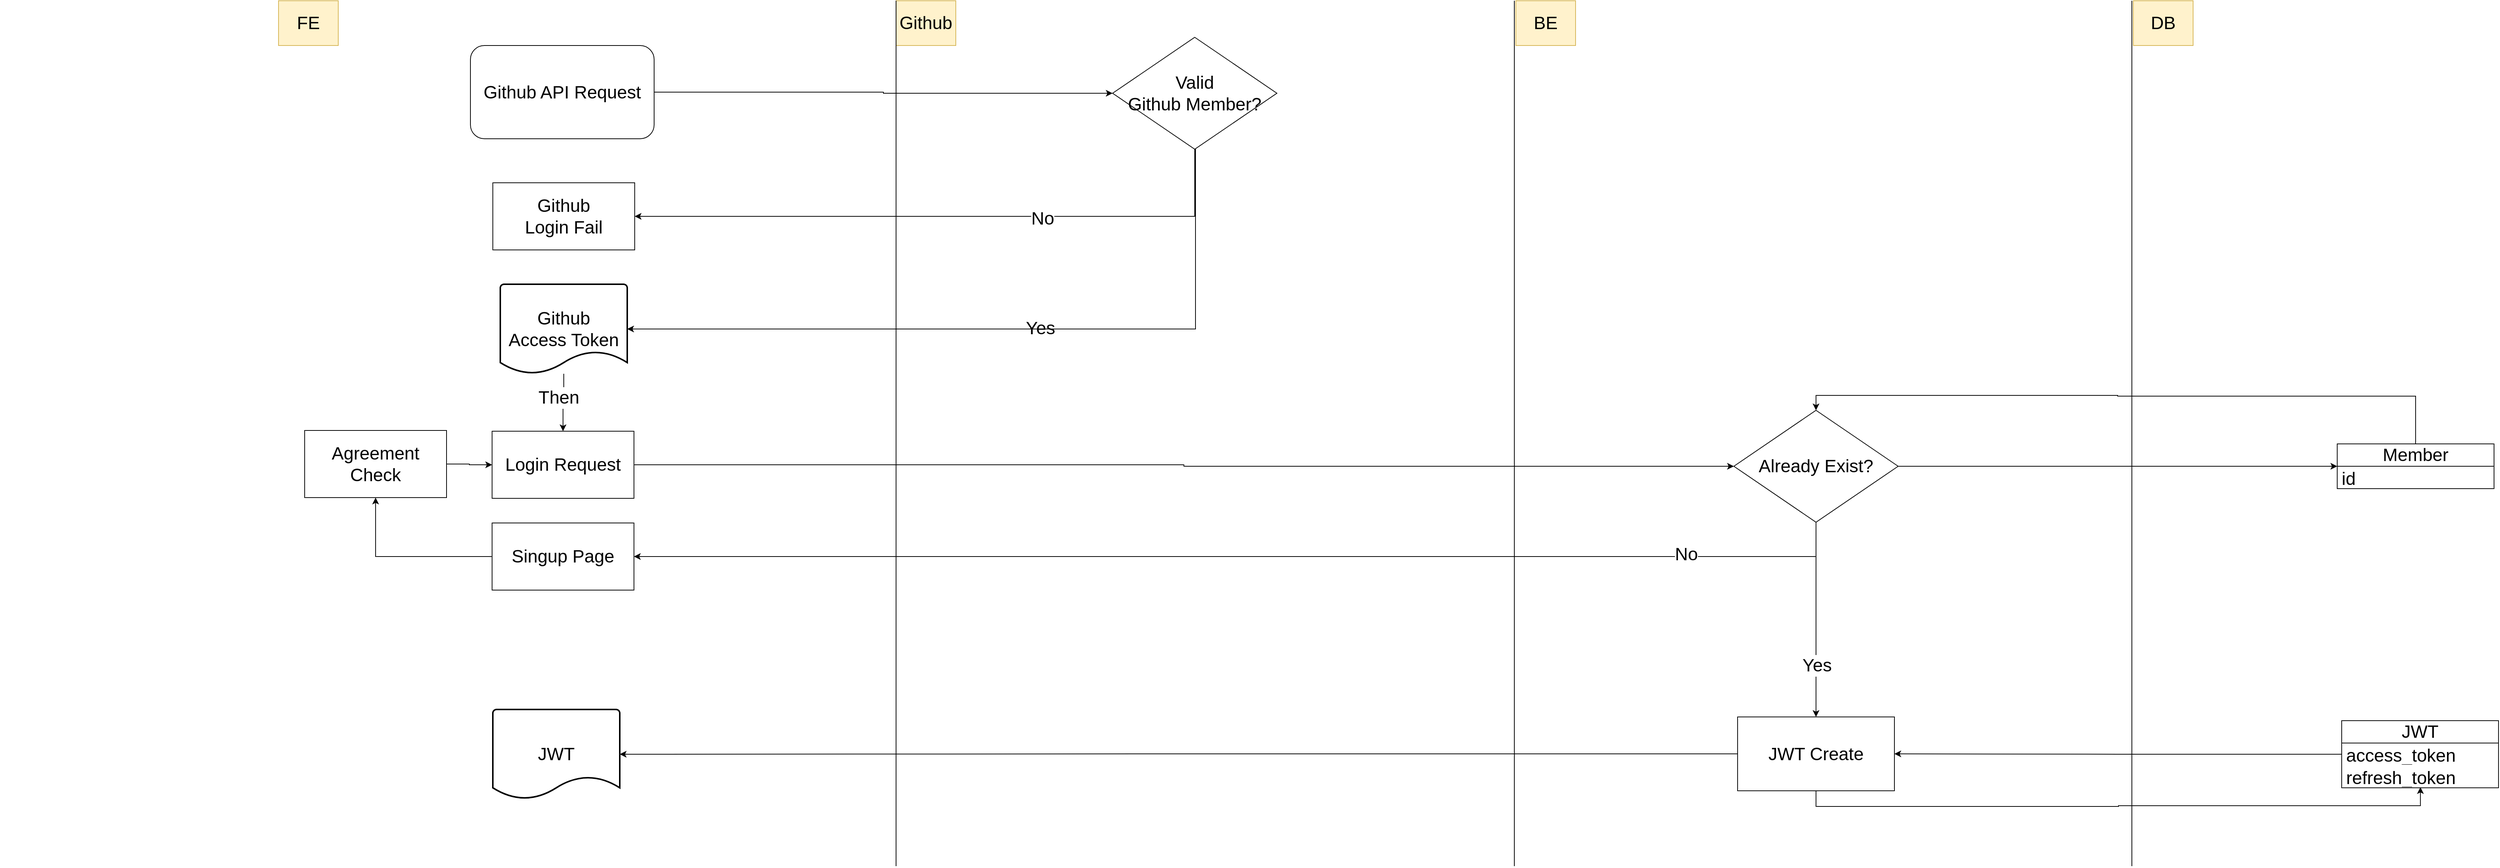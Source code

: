 <mxfile version="22.1.18" type="github" pages="2">
  <diagram name="로그인-토큰발급" id="oMTvJh4s9uJ8uuH1-UVI">
    <mxGraphModel dx="5154" dy="1883" grid="1" gridSize="10" guides="0" tooltips="1" connect="1" arrows="1" fold="1" page="1" pageScale="1" pageWidth="827" pageHeight="1169" math="0" shadow="0">
      <root>
        <mxCell id="0" />
        <mxCell id="1" parent="0" />
        <mxCell id="nz82AR-Ov8s2bVuygeAf-11" value="&lt;font style=&quot;font-size: 24px;&quot;&gt;Github &lt;br&gt;Login Fail&lt;/font&gt;" style="rounded=0;whiteSpace=wrap;html=1;strokeColor=default;align=center;verticalAlign=middle;fontFamily=Helvetica;fontSize=12;fontColor=default;fillColor=default;" parent="1" vertex="1">
          <mxGeometry x="-540" y="244" width="190" height="90" as="geometry" />
        </mxCell>
        <mxCell id="qJzitQyAfh_56pQlFVJ--39" value="" style="edgeStyle=orthogonalEdgeStyle;rounded=0;orthogonalLoop=1;jettySize=auto;html=1;" edge="1" parent="1" source="Zw-oJK_PBZ7GMt8sFQZV-1" target="lEhialjVt_rpHtly2fDx-6">
          <mxGeometry relative="1" as="geometry" />
        </mxCell>
        <mxCell id="Zw-oJK_PBZ7GMt8sFQZV-1" value="&lt;font style=&quot;font-size: 24px;&quot;&gt;Github &lt;br&gt;Access Token&lt;/font&gt;" style="strokeWidth=2;html=1;shape=mxgraph.flowchart.document2;whiteSpace=wrap;size=0.25;" parent="1" vertex="1">
          <mxGeometry x="-530" y="380" width="170" height="120" as="geometry" />
        </mxCell>
        <mxCell id="qJzitQyAfh_56pQlFVJ--26" style="edgeStyle=orthogonalEdgeStyle;rounded=0;orthogonalLoop=1;jettySize=auto;html=1;entryX=1;entryY=0.5;entryDx=0;entryDy=0;" edge="1" parent="1" source="Zw-oJK_PBZ7GMt8sFQZV-38" target="lEhialjVt_rpHtly2fDx-42">
          <mxGeometry relative="1" as="geometry" />
        </mxCell>
        <object label="&lt;font style=&quot;font-size: 24px;&quot;&gt;JWT&lt;/font&gt;" id="Zw-oJK_PBZ7GMt8sFQZV-38">
          <mxCell style="swimlane;fontStyle=0;childLayout=stackLayout;horizontal=1;startSize=30;horizontalStack=0;resizeParent=1;resizeParentMax=0;resizeLast=0;collapsible=1;marginBottom=0;whiteSpace=wrap;html=1;" parent="1" vertex="1">
            <mxGeometry x="1936" y="965" width="210" height="90" as="geometry">
              <mxRectangle x="160" y="1017" width="60" height="30" as="alternateBounds" />
            </mxGeometry>
          </mxCell>
        </object>
        <mxCell id="Zw-oJK_PBZ7GMt8sFQZV-39" value="&lt;font style=&quot;font-size: 24px;&quot;&gt;access_token&lt;/font&gt;" style="text;strokeColor=none;fillColor=none;align=left;verticalAlign=middle;spacingLeft=4;spacingRight=4;overflow=hidden;points=[[0,0.5],[1,0.5]];portConstraint=eastwest;rotatable=0;whiteSpace=wrap;html=1;" parent="Zw-oJK_PBZ7GMt8sFQZV-38" vertex="1">
          <mxGeometry y="30" width="210" height="30" as="geometry" />
        </mxCell>
        <mxCell id="Zw-oJK_PBZ7GMt8sFQZV-40" value="&lt;font style=&quot;font-size: 24px;&quot;&gt;refresh_token&lt;/font&gt;" style="text;strokeColor=none;fillColor=none;align=left;verticalAlign=middle;spacingLeft=4;spacingRight=4;overflow=hidden;points=[[0,0.5],[1,0.5]];portConstraint=eastwest;rotatable=0;whiteSpace=wrap;html=1;" parent="Zw-oJK_PBZ7GMt8sFQZV-38" vertex="1">
          <mxGeometry y="60" width="210" height="30" as="geometry" />
        </mxCell>
        <mxCell id="JmVFnfvvYfjK1NHhv5S9-3" value="&lt;font style=&quot;font-size: 24px;&quot;&gt;Github&lt;/font&gt;" style="text;html=1;strokeColor=#d6b656;fillColor=#fff2cc;align=center;verticalAlign=middle;whiteSpace=wrap;rounded=0;" vertex="1" parent="1">
          <mxGeometry width="80" height="60" as="geometry" />
        </mxCell>
        <mxCell id="JmVFnfvvYfjK1NHhv5S9-4" value="&lt;font style=&quot;font-size: 24px;&quot;&gt;FE&lt;/font&gt;" style="text;html=1;strokeColor=#d6b656;fillColor=#fff2cc;align=center;verticalAlign=middle;whiteSpace=wrap;rounded=0;" vertex="1" parent="1">
          <mxGeometry x="-827" width="80" height="60" as="geometry" />
        </mxCell>
        <mxCell id="JmVFnfvvYfjK1NHhv5S9-5" value="&lt;font style=&quot;font-size: 24px;&quot;&gt;BE&lt;/font&gt;" style="text;html=1;strokeColor=#d6b656;fillColor=#fff2cc;align=center;verticalAlign=middle;whiteSpace=wrap;rounded=0;" vertex="1" parent="1">
          <mxGeometry x="830" width="80" height="60" as="geometry" />
        </mxCell>
        <mxCell id="qJzitQyAfh_56pQlFVJ--32" style="edgeStyle=orthogonalEdgeStyle;rounded=0;orthogonalLoop=1;jettySize=auto;html=1;entryX=0;entryY=0.5;entryDx=0;entryDy=0;" edge="1" parent="1" source="JmVFnfvvYfjK1NHhv5S9-6" target="lEhialjVt_rpHtly2fDx-40">
          <mxGeometry relative="1" as="geometry" />
        </mxCell>
        <mxCell id="JmVFnfvvYfjK1NHhv5S9-6" value="&lt;font style=&quot;font-size: 24px;&quot;&gt;Github API Request&lt;/font&gt;" style="rounded=1;whiteSpace=wrap;html=1;" vertex="1" parent="1">
          <mxGeometry x="-570" y="60" width="246" height="125" as="geometry" />
        </mxCell>
        <mxCell id="JmVFnfvvYfjK1NHhv5S9-8" value="&lt;font style=&quot;font-size: 24px;&quot;&gt;DB&lt;/font&gt;" style="text;html=1;strokeColor=#d6b656;fillColor=#fff2cc;align=center;verticalAlign=middle;whiteSpace=wrap;rounded=0;" vertex="1" parent="1">
          <mxGeometry x="1657" width="80" height="60" as="geometry" />
        </mxCell>
        <mxCell id="qJzitQyAfh_56pQlFVJ--44" style="edgeStyle=orthogonalEdgeStyle;rounded=0;orthogonalLoop=1;jettySize=auto;html=1;entryX=0;entryY=0.5;entryDx=0;entryDy=0;" edge="1" parent="1" source="lEhialjVt_rpHtly2fDx-6" target="lEhialjVt_rpHtly2fDx-41">
          <mxGeometry relative="1" as="geometry" />
        </mxCell>
        <mxCell id="lEhialjVt_rpHtly2fDx-6" value="&lt;font style=&quot;font-size: 24px;&quot;&gt;Login Request&lt;/font&gt;" style="rounded=0;whiteSpace=wrap;html=1;strokeColor=default;align=center;verticalAlign=middle;fontFamily=Helvetica;fontSize=12;fontColor=default;fillColor=default;" vertex="1" parent="1">
          <mxGeometry x="-541" y="577" width="190" height="90" as="geometry" />
        </mxCell>
        <mxCell id="qJzitQyAfh_56pQlFVJ--15" style="edgeStyle=orthogonalEdgeStyle;rounded=0;orthogonalLoop=1;jettySize=auto;html=1;entryX=0.5;entryY=1;entryDx=0;entryDy=0;" edge="1" parent="1" source="lEhialjVt_rpHtly2fDx-16" target="lEhialjVt_rpHtly2fDx-22">
          <mxGeometry relative="1" as="geometry" />
        </mxCell>
        <mxCell id="qJzitQyAfh_56pQlFVJ--38" value="" style="edgeStyle=orthogonalEdgeStyle;rounded=0;orthogonalLoop=1;jettySize=auto;html=1;" edge="1" parent="1" source="lEhialjVt_rpHtly2fDx-22" target="lEhialjVt_rpHtly2fDx-6">
          <mxGeometry relative="1" as="geometry" />
        </mxCell>
        <mxCell id="lEhialjVt_rpHtly2fDx-22" value="&lt;font style=&quot;font-size: 24px;&quot;&gt;Agreement Check&lt;/font&gt;" style="rounded=0;whiteSpace=wrap;html=1;strokeColor=default;align=center;verticalAlign=middle;fontFamily=Helvetica;fontSize=12;fontColor=default;fillColor=default;" vertex="1" parent="1">
          <mxGeometry x="-792" y="576" width="190" height="90" as="geometry" />
        </mxCell>
        <mxCell id="lEhialjVt_rpHtly2fDx-37" value="&lt;span style=&quot;font-size: 24px;&quot;&gt;JWT&lt;/span&gt;" style="strokeWidth=2;html=1;shape=mxgraph.flowchart.document2;whiteSpace=wrap;size=0.25;" vertex="1" parent="1">
          <mxGeometry x="-540" y="950" width="170" height="120" as="geometry" />
        </mxCell>
        <mxCell id="qJzitQyAfh_56pQlFVJ--35" style="edgeStyle=orthogonalEdgeStyle;rounded=0;orthogonalLoop=1;jettySize=auto;html=1;entryX=1;entryY=0.5;entryDx=0;entryDy=0;" edge="1" parent="1" source="lEhialjVt_rpHtly2fDx-40" target="nz82AR-Ov8s2bVuygeAf-11">
          <mxGeometry relative="1" as="geometry">
            <Array as="points">
              <mxPoint x="400" y="289" />
            </Array>
          </mxGeometry>
        </mxCell>
        <mxCell id="lEhialjVt_rpHtly2fDx-40" value="&lt;font style=&quot;font-size: 24px;&quot;&gt;Valid &lt;br&gt;Github Member?&lt;/font&gt;" style="rhombus;whiteSpace=wrap;html=1;" vertex="1" parent="1">
          <mxGeometry x="290" y="49" width="220" height="150" as="geometry" />
        </mxCell>
        <mxCell id="qJzitQyAfh_56pQlFVJ--18" style="edgeStyle=orthogonalEdgeStyle;rounded=0;orthogonalLoop=1;jettySize=auto;html=1;entryX=0.5;entryY=0;entryDx=0;entryDy=0;" edge="1" parent="1" source="lEhialjVt_rpHtly2fDx-41" target="lEhialjVt_rpHtly2fDx-42">
          <mxGeometry relative="1" as="geometry" />
        </mxCell>
        <mxCell id="qJzitQyAfh_56pQlFVJ--46" style="edgeStyle=orthogonalEdgeStyle;rounded=0;orthogonalLoop=1;jettySize=auto;html=1;entryX=0;entryY=0.5;entryDx=0;entryDy=0;" edge="1" parent="1" source="lEhialjVt_rpHtly2fDx-41" target="qJzitQyAfh_56pQlFVJ--21">
          <mxGeometry relative="1" as="geometry" />
        </mxCell>
        <mxCell id="qJzitQyAfh_56pQlFVJ--48" style="edgeStyle=orthogonalEdgeStyle;rounded=0;orthogonalLoop=1;jettySize=auto;html=1;entryX=1;entryY=0.5;entryDx=0;entryDy=0;" edge="1" parent="1" source="lEhialjVt_rpHtly2fDx-41" target="lEhialjVt_rpHtly2fDx-16">
          <mxGeometry relative="1" as="geometry">
            <Array as="points">
              <mxPoint x="1232" y="745" />
            </Array>
          </mxGeometry>
        </mxCell>
        <mxCell id="lEhialjVt_rpHtly2fDx-41" value="&lt;span style=&quot;font-size: 24px;&quot;&gt;Already Exist?&lt;/span&gt;" style="rhombus;whiteSpace=wrap;html=1;" vertex="1" parent="1">
          <mxGeometry x="1122" y="549" width="220" height="150" as="geometry" />
        </mxCell>
        <mxCell id="lEhialjVt_rpHtly2fDx-42" value="&lt;span style=&quot;font-size: 24px;&quot;&gt;JWT Create&lt;/span&gt;" style="rounded=0;whiteSpace=wrap;html=1;strokeColor=default;align=center;verticalAlign=middle;fontFamily=Helvetica;fontSize=12;fontColor=default;fillColor=default;" vertex="1" parent="1">
          <mxGeometry x="1127" y="960" width="210" height="99" as="geometry" />
        </mxCell>
        <mxCell id="qJzitQyAfh_56pQlFVJ--4" value="No" style="edgeLabel;html=1;align=center;verticalAlign=middle;resizable=0;points=[];fontSize=24;" vertex="1" connectable="0" parent="1">
          <mxGeometry x="208.004" y="290" as="geometry">
            <mxPoint x="-12" y="2" as="offset" />
          </mxGeometry>
        </mxCell>
        <mxCell id="qJzitQyAfh_56pQlFVJ--8" value="Yes" style="edgeLabel;html=1;align=center;verticalAlign=middle;resizable=0;points=[];fontSize=24;" vertex="1" connectable="0" parent="1">
          <mxGeometry x="-199.996" y="160" as="geometry">
            <mxPoint x="393" y="279" as="offset" />
          </mxGeometry>
        </mxCell>
        <mxCell id="qJzitQyAfh_56pQlFVJ--10" style="edgeStyle=orthogonalEdgeStyle;rounded=0;orthogonalLoop=1;jettySize=auto;html=1;entryX=1;entryY=0.5;entryDx=0;entryDy=0;entryPerimeter=0;" edge="1" parent="1" source="lEhialjVt_rpHtly2fDx-40" target="Zw-oJK_PBZ7GMt8sFQZV-1">
          <mxGeometry relative="1" as="geometry">
            <Array as="points">
              <mxPoint x="401" y="440" />
            </Array>
          </mxGeometry>
        </mxCell>
        <mxCell id="qJzitQyAfh_56pQlFVJ--17" value="Then" style="edgeLabel;html=1;align=center;verticalAlign=middle;resizable=0;points=[];fontSize=24;" vertex="1" connectable="0" parent="1">
          <mxGeometry x="-1199.996" y="600" as="geometry">
            <mxPoint x="748" y="-68" as="offset" />
          </mxGeometry>
        </mxCell>
        <mxCell id="qJzitQyAfh_56pQlFVJ--19" value="Yes" style="edgeLabel;html=1;align=center;verticalAlign=middle;resizable=0;points=[];fontSize=24;" vertex="1" connectable="0" parent="1">
          <mxGeometry x="840.004" y="612" as="geometry">
            <mxPoint x="393" y="279" as="offset" />
          </mxGeometry>
        </mxCell>
        <mxCell id="qJzitQyAfh_56pQlFVJ--20" style="edgeStyle=orthogonalEdgeStyle;rounded=0;orthogonalLoop=1;jettySize=auto;html=1;entryX=1;entryY=0.5;entryDx=0;entryDy=0;entryPerimeter=0;" edge="1" parent="1" source="lEhialjVt_rpHtly2fDx-42" target="lEhialjVt_rpHtly2fDx-37">
          <mxGeometry relative="1" as="geometry" />
        </mxCell>
        <mxCell id="qJzitQyAfh_56pQlFVJ--47" style="edgeStyle=orthogonalEdgeStyle;rounded=0;orthogonalLoop=1;jettySize=auto;html=1;entryX=0.5;entryY=0;entryDx=0;entryDy=0;" edge="1" parent="1" source="qJzitQyAfh_56pQlFVJ--21" target="lEhialjVt_rpHtly2fDx-41">
          <mxGeometry relative="1" as="geometry">
            <Array as="points">
              <mxPoint x="2035" y="530" />
              <mxPoint x="1636" y="530" />
              <mxPoint x="1232" y="529" />
            </Array>
          </mxGeometry>
        </mxCell>
        <object label="&lt;font style=&quot;font-size: 24px;&quot;&gt;Member&lt;/font&gt;" id="qJzitQyAfh_56pQlFVJ--21">
          <mxCell style="swimlane;fontStyle=0;childLayout=stackLayout;horizontal=1;startSize=30;horizontalStack=0;resizeParent=1;resizeParentMax=0;resizeLast=0;collapsible=1;marginBottom=0;whiteSpace=wrap;html=1;" vertex="1" parent="1">
            <mxGeometry x="1930" y="594" width="210" height="60" as="geometry">
              <mxRectangle x="160" y="1017" width="60" height="30" as="alternateBounds" />
            </mxGeometry>
          </mxCell>
        </object>
        <mxCell id="qJzitQyAfh_56pQlFVJ--22" value="&lt;font style=&quot;font-size: 24px;&quot;&gt;id&lt;/font&gt;" style="text;strokeColor=none;fillColor=none;align=left;verticalAlign=middle;spacingLeft=4;spacingRight=4;overflow=hidden;points=[[0,0.5],[1,0.5]];portConstraint=eastwest;rotatable=0;whiteSpace=wrap;html=1;" vertex="1" parent="qJzitQyAfh_56pQlFVJ--21">
          <mxGeometry y="30" width="210" height="30" as="geometry" />
        </mxCell>
        <mxCell id="qJzitQyAfh_56pQlFVJ--29" value="" style="endArrow=none;html=1;rounded=0;" edge="1" parent="1">
          <mxGeometry width="50" height="50" relative="1" as="geometry">
            <mxPoint y="1160" as="sourcePoint" />
            <mxPoint as="targetPoint" />
          </mxGeometry>
        </mxCell>
        <mxCell id="qJzitQyAfh_56pQlFVJ--30" value="" style="endArrow=none;html=1;rounded=0;" edge="1" parent="1">
          <mxGeometry width="50" height="50" relative="1" as="geometry">
            <mxPoint x="828" y="1160" as="sourcePoint" />
            <mxPoint x="828" as="targetPoint" />
          </mxGeometry>
        </mxCell>
        <mxCell id="qJzitQyAfh_56pQlFVJ--31" value="" style="endArrow=none;html=1;rounded=0;" edge="1" parent="1">
          <mxGeometry width="50" height="50" relative="1" as="geometry">
            <mxPoint x="1655" y="1160" as="sourcePoint" />
            <mxPoint x="1655" as="targetPoint" />
          </mxGeometry>
        </mxCell>
        <mxCell id="lEhialjVt_rpHtly2fDx-16" value="&lt;font style=&quot;font-size: 24px;&quot;&gt;Singup Page&lt;/font&gt;" style="rounded=0;whiteSpace=wrap;html=1;strokeColor=default;align=center;verticalAlign=middle;fontFamily=Helvetica;fontSize=12;fontColor=default;fillColor=default;" vertex="1" parent="1">
          <mxGeometry x="-541" y="700" width="190" height="90" as="geometry" />
        </mxCell>
        <mxCell id="qJzitQyAfh_56pQlFVJ--49" value="No" style="edgeLabel;html=1;align=center;verticalAlign=middle;resizable=0;points=[];fontSize=24;" vertex="1" connectable="0" parent="1">
          <mxGeometry x="1070.004" y="740" as="geometry">
            <mxPoint x="-12" y="2" as="offset" />
          </mxGeometry>
        </mxCell>
        <mxCell id="qJzitQyAfh_56pQlFVJ--51" style="edgeStyle=orthogonalEdgeStyle;rounded=0;orthogonalLoop=1;jettySize=auto;html=1;entryX=0.502;entryY=0.971;entryDx=0;entryDy=0;entryPerimeter=0;" edge="1" parent="1" source="lEhialjVt_rpHtly2fDx-42" target="Zw-oJK_PBZ7GMt8sFQZV-40">
          <mxGeometry relative="1" as="geometry">
            <Array as="points">
              <mxPoint x="1232" y="1080" />
              <mxPoint x="1637" y="1080" />
              <mxPoint x="2041" y="1079" />
            </Array>
          </mxGeometry>
        </mxCell>
      </root>
    </mxGraphModel>
  </diagram>
  <diagram id="Yhh-irI7pM7k6TjS8a3b" name="공부-피드">
    <mxGraphModel grid="1" page="1" gridSize="10" guides="1" tooltips="1" connect="1" arrows="1" fold="1" pageScale="1" pageWidth="827" pageHeight="1169" math="0" shadow="0">
      <root>
        <mxCell id="0" />
        <mxCell id="1" parent="0" />
        <mxCell id="00pomBXMcCXH715_GB82-51" style="edgeStyle=orthogonalEdgeStyle;rounded=0;orthogonalLoop=1;jettySize=auto;html=1;exitX=1;exitY=0.5;exitDx=0;exitDy=0;entryX=0;entryY=0.5;entryDx=0;entryDy=0;" parent="1" source="00pomBXMcCXH715_GB82-4" target="00pomBXMcCXH715_GB82-57" edge="1">
          <mxGeometry relative="1" as="geometry">
            <mxPoint x="380" y="240" as="targetPoint" />
          </mxGeometry>
        </mxCell>
        <mxCell id="00pomBXMcCXH715_GB82-4" value="&lt;font style=&quot;font-size: 8px;&quot;&gt;Start&lt;br&gt;&lt;/font&gt;" style="rounded=1;whiteSpace=wrap;html=1;" parent="1" vertex="1">
          <mxGeometry x="260" y="220" width="80" height="40" as="geometry" />
        </mxCell>
        <mxCell id="00pomBXMcCXH715_GB82-49" value="" style="edgeStyle=orthogonalEdgeStyle;rounded=0;orthogonalLoop=1;jettySize=auto;html=1;" parent="1" source="00pomBXMcCXH715_GB82-12" target="00pomBXMcCXH715_GB82-48" edge="1">
          <mxGeometry relative="1" as="geometry" />
        </mxCell>
        <mxCell id="00pomBXMcCXH715_GB82-12" value="&lt;font style=&quot;font-size: 8px;&quot;&gt;Feed&lt;/font&gt;" style="swimlane;fontStyle=0;childLayout=stackLayout;horizontal=1;startSize=30;horizontalStack=0;resizeParent=1;resizeParentMax=0;resizeLast=0;collapsible=1;marginBottom=0;whiteSpace=wrap;html=1;" parent="1" vertex="1">
          <mxGeometry x="580" y="720" width="120" height="60" as="geometry" />
        </mxCell>
        <mxCell id="00pomBXMcCXH715_GB82-15" value="&lt;span style=&quot;font-size: 8px;&quot;&gt;Contents&lt;br&gt;&lt;/span&gt;" style="text;strokeColor=none;fillColor=none;align=left;verticalAlign=middle;spacingLeft=4;spacingRight=4;overflow=hidden;points=[[0,0.5],[1,0.5]];portConstraint=eastwest;rotatable=0;whiteSpace=wrap;html=1;" parent="00pomBXMcCXH715_GB82-12" vertex="1">
          <mxGeometry y="30" width="120" height="30" as="geometry" />
        </mxCell>
        <mxCell id="00pomBXMcCXH715_GB82-45" style="edgeStyle=orthogonalEdgeStyle;rounded=0;orthogonalLoop=1;jettySize=auto;html=1;exitX=1;exitY=0.5;exitDx=0;exitDy=0;entryX=0;entryY=0.5;entryDx=0;entryDy=0;" parent="1" source="00pomBXMcCXH715_GB82-17" target="00pomBXMcCXH715_GB82-12" edge="1">
          <mxGeometry relative="1" as="geometry" />
        </mxCell>
        <mxCell id="00pomBXMcCXH715_GB82-17" value="&lt;font style=&quot;font-size: 8px;&quot;&gt;TempFeed&lt;/font&gt;" style="swimlane;fontStyle=0;childLayout=stackLayout;horizontal=1;startSize=30;horizontalStack=0;resizeParent=1;resizeParentMax=0;resizeLast=0;collapsible=1;marginBottom=0;whiteSpace=wrap;html=1;" parent="1" vertex="1">
          <mxGeometry x="380" y="840" width="120" height="60" as="geometry">
            <mxRectangle x="360" y="60" width="80" height="30" as="alternateBounds" />
          </mxGeometry>
        </mxCell>
        <mxCell id="00pomBXMcCXH715_GB82-18" value="&lt;span style=&quot;font-size: 8px;&quot;&gt;Contents&lt;br&gt;&lt;/span&gt;" style="text;strokeColor=none;fillColor=none;align=left;verticalAlign=middle;spacingLeft=4;spacingRight=4;overflow=hidden;points=[[0,0.5],[1,0.5]];portConstraint=eastwest;rotatable=0;whiteSpace=wrap;html=1;" parent="00pomBXMcCXH715_GB82-17" vertex="1">
          <mxGeometry y="30" width="120" height="30" as="geometry" />
        </mxCell>
        <mxCell id="00pomBXMcCXH715_GB82-95" style="edgeStyle=orthogonalEdgeStyle;rounded=0;orthogonalLoop=1;jettySize=auto;html=1;exitX=0;exitY=0.5;exitDx=0;exitDy=0;entryX=0;entryY=0;entryDx=0;entryDy=0;" parent="1" source="00pomBXMcCXH715_GB82-21" target="00pomBXMcCXH715_GB82-17" edge="1">
          <mxGeometry relative="1" as="geometry" />
        </mxCell>
        <mxCell id="00pomBXMcCXH715_GB82-96" style="edgeStyle=orthogonalEdgeStyle;rounded=0;orthogonalLoop=1;jettySize=auto;html=1;exitX=0.5;exitY=1;exitDx=0;exitDy=0;entryX=0.5;entryY=0;entryDx=0;entryDy=0;" parent="1" source="00pomBXMcCXH715_GB82-21" target="00pomBXMcCXH715_GB82-91" edge="1">
          <mxGeometry relative="1" as="geometry" />
        </mxCell>
        <mxCell id="00pomBXMcCXH715_GB82-21" value="&lt;span style=&quot;font-size: 8px;&quot;&gt;Start Timer&lt;/span&gt;" style="rounded=1;whiteSpace=wrap;html=1;" parent="1" vertex="1">
          <mxGeometry x="580" y="460" width="80" height="40" as="geometry" />
        </mxCell>
        <mxCell id="00pomBXMcCXH715_GB82-40" style="edgeStyle=orthogonalEdgeStyle;rounded=0;orthogonalLoop=1;jettySize=auto;html=1;exitX=1;exitY=0.5;exitDx=0;exitDy=0;entryX=0;entryY=0.5;entryDx=0;entryDy=0;" parent="1" source="00pomBXMcCXH715_GB82-22" target="00pomBXMcCXH715_GB82-31" edge="1">
          <mxGeometry relative="1" as="geometry" />
        </mxCell>
        <mxCell id="00pomBXMcCXH715_GB82-44" style="edgeStyle=orthogonalEdgeStyle;rounded=0;orthogonalLoop=1;jettySize=auto;html=1;exitX=0.5;exitY=1;exitDx=0;exitDy=0;entryX=1;entryY=0;entryDx=0;entryDy=0;" parent="1" source="00pomBXMcCXH715_GB82-22" target="00pomBXMcCXH715_GB82-17" edge="1">
          <mxGeometry relative="1" as="geometry">
            <mxPoint x="500.345" y="720" as="targetPoint" />
          </mxGeometry>
        </mxCell>
        <mxCell id="00pomBXMcCXH715_GB82-22" value="&lt;span style=&quot;font-size: 8px;&quot;&gt;End Timer&lt;br&gt;&lt;/span&gt;" style="rounded=1;whiteSpace=wrap;html=1;" parent="1" vertex="1">
          <mxGeometry x="460" y="620" width="80" height="40" as="geometry" />
        </mxCell>
        <mxCell id="00pomBXMcCXH715_GB82-31" value="&lt;span style=&quot;font-size: 8px;&quot;&gt;End Studying&lt;br&gt;&lt;/span&gt;" style="rounded=1;whiteSpace=wrap;html=1;" parent="1" vertex="1">
          <mxGeometry x="580" y="620" width="80" height="40" as="geometry" />
        </mxCell>
        <mxCell id="00pomBXMcCXH715_GB82-72" style="edgeStyle=orthogonalEdgeStyle;rounded=0;orthogonalLoop=1;jettySize=auto;html=1;exitX=1;exitY=0.5;exitDx=0;exitDy=0;entryX=0;entryY=0.5;entryDx=0;entryDy=0;" parent="1" source="00pomBXMcCXH715_GB82-37" target="00pomBXMcCXH715_GB82-71" edge="1">
          <mxGeometry relative="1" as="geometry" />
        </mxCell>
        <mxCell id="00pomBXMcCXH715_GB82-37" value="&lt;span style=&quot;font-size: 8px;&quot;&gt;Start Studying&lt;br&gt;&lt;/span&gt;" style="rounded=1;whiteSpace=wrap;html=1;" parent="1" vertex="1">
          <mxGeometry x="420" y="380" width="80" height="40" as="geometry" />
        </mxCell>
        <mxCell id="00pomBXMcCXH715_GB82-46" style="edgeStyle=orthogonalEdgeStyle;rounded=0;orthogonalLoop=1;jettySize=auto;html=1;exitX=0.5;exitY=1;exitDx=0;exitDy=0;entryX=0.33;entryY=-0.047;entryDx=0;entryDy=0;entryPerimeter=0;" parent="1" source="00pomBXMcCXH715_GB82-31" target="00pomBXMcCXH715_GB82-12" edge="1">
          <mxGeometry relative="1" as="geometry" />
        </mxCell>
        <mxCell id="00pomBXMcCXH715_GB82-48" value="&lt;font style=&quot;font-size: 8px;&quot;&gt;MySQL&lt;/font&gt;" style="shape=cylinder3;whiteSpace=wrap;html=1;boundedLbl=1;backgroundOutline=1;size=15;" parent="1" vertex="1">
          <mxGeometry x="600" y="820" width="80" height="80" as="geometry" />
        </mxCell>
        <mxCell id="00pomBXMcCXH715_GB82-65" style="edgeStyle=orthogonalEdgeStyle;rounded=0;orthogonalLoop=1;jettySize=auto;html=1;exitX=1;exitY=0.5;exitDx=0;exitDy=0;entryX=0;entryY=0.5;entryDx=0;entryDy=0;" parent="1" source="00pomBXMcCXH715_GB82-56" target="00pomBXMcCXH715_GB82-62" edge="1">
          <mxGeometry relative="1" as="geometry" />
        </mxCell>
        <mxCell id="00pomBXMcCXH715_GB82-68" value="No" style="edgeLabel;html=1;align=center;verticalAlign=middle;resizable=0;points=[];" parent="00pomBXMcCXH715_GB82-65" vertex="1" connectable="0">
          <mxGeometry x="-0.183" y="-1" relative="1" as="geometry">
            <mxPoint as="offset" />
          </mxGeometry>
        </mxCell>
        <mxCell id="00pomBXMcCXH715_GB82-85" style="edgeStyle=orthogonalEdgeStyle;rounded=0;orthogonalLoop=1;jettySize=auto;html=1;exitX=0;exitY=0.5;exitDx=0;exitDy=0;entryX=1;entryY=0.5;entryDx=0;entryDy=0;" parent="1" source="00pomBXMcCXH715_GB82-56" target="00pomBXMcCXH715_GB82-84" edge="1">
          <mxGeometry relative="1" as="geometry" />
        </mxCell>
        <mxCell id="00pomBXMcCXH715_GB82-86" value="Yes" style="edgeLabel;html=1;align=center;verticalAlign=middle;resizable=0;points=[];" parent="00pomBXMcCXH715_GB82-85" vertex="1" connectable="0">
          <mxGeometry x="0.071" y="-1" relative="1" as="geometry">
            <mxPoint as="offset" />
          </mxGeometry>
        </mxCell>
        <mxCell id="00pomBXMcCXH715_GB82-56" value="&lt;font style=&quot;font-size: 8px;&quot;&gt;Authentication?&lt;/font&gt;" style="rhombus;whiteSpace=wrap;html=1;" parent="1" vertex="1">
          <mxGeometry x="420" y="300" width="80" height="40" as="geometry" />
        </mxCell>
        <mxCell id="00pomBXMcCXH715_GB82-60" style="edgeStyle=orthogonalEdgeStyle;rounded=0;orthogonalLoop=1;jettySize=auto;html=1;exitX=0.5;exitY=1;exitDx=0;exitDy=0;entryX=0.5;entryY=0;entryDx=0;entryDy=0;" parent="1" source="00pomBXMcCXH715_GB82-57" target="00pomBXMcCXH715_GB82-56" edge="1">
          <mxGeometry relative="1" as="geometry" />
        </mxCell>
        <mxCell id="00pomBXMcCXH715_GB82-57" value="&lt;font style=&quot;font-size: 8px;&quot;&gt;FeedPage&lt;/font&gt;" style="rounded=0;whiteSpace=wrap;html=1;" parent="1" vertex="1">
          <mxGeometry x="420" y="220" width="80" height="40" as="geometry" />
        </mxCell>
        <mxCell id="00pomBXMcCXH715_GB82-88" style="edgeStyle=orthogonalEdgeStyle;rounded=0;orthogonalLoop=1;jettySize=auto;html=1;exitX=1;exitY=0.5;exitDx=0;exitDy=0;entryX=0;entryY=0.5;entryDx=0;entryDy=0;" parent="1" source="00pomBXMcCXH715_GB82-58" target="00pomBXMcCXH715_GB82-37" edge="1">
          <mxGeometry relative="1" as="geometry" />
        </mxCell>
        <mxCell id="00pomBXMcCXH715_GB82-58" value="&lt;font style=&quot;font-size: 8px;&quot;&gt;StudyingPage&lt;/font&gt;" style="rounded=0;whiteSpace=wrap;html=1;" parent="1" vertex="1">
          <mxGeometry x="260" y="380" width="80" height="40" as="geometry" />
        </mxCell>
        <mxCell id="00pomBXMcCXH715_GB82-62" value="&lt;font style=&quot;font-size: 8px;&quot;&gt;LoginPage&lt;/font&gt;" style="rounded=0;whiteSpace=wrap;html=1;" parent="1" vertex="1">
          <mxGeometry x="580" y="300" width="80" height="40" as="geometry" />
        </mxCell>
        <mxCell id="00pomBXMcCXH715_GB82-89" style="edgeStyle=orthogonalEdgeStyle;rounded=0;orthogonalLoop=1;jettySize=auto;html=1;exitX=0.5;exitY=0;exitDx=0;exitDy=0;entryX=0.5;entryY=1;entryDx=0;entryDy=0;" parent="1" source="00pomBXMcCXH715_GB82-71" target="00pomBXMcCXH715_GB82-62" edge="1">
          <mxGeometry relative="1" as="geometry" />
        </mxCell>
        <mxCell id="00pomBXMcCXH715_GB82-90" value="No" style="edgeLabel;html=1;align=center;verticalAlign=middle;resizable=0;points=[];" parent="00pomBXMcCXH715_GB82-89" vertex="1" connectable="0">
          <mxGeometry x="0.025" y="-1" relative="1" as="geometry">
            <mxPoint as="offset" />
          </mxGeometry>
        </mxCell>
        <mxCell id="00pomBXMcCXH715_GB82-92" style="edgeStyle=orthogonalEdgeStyle;rounded=0;orthogonalLoop=1;jettySize=auto;html=1;exitX=0.5;exitY=1;exitDx=0;exitDy=0;entryX=0.5;entryY=0;entryDx=0;entryDy=0;" parent="1" source="00pomBXMcCXH715_GB82-71" target="00pomBXMcCXH715_GB82-21" edge="1">
          <mxGeometry relative="1" as="geometry" />
        </mxCell>
        <mxCell id="00pomBXMcCXH715_GB82-93" value="Yes" style="edgeLabel;html=1;align=center;verticalAlign=middle;resizable=0;points=[];" parent="00pomBXMcCXH715_GB82-92" vertex="1" connectable="0">
          <mxGeometry x="-0.275" relative="1" as="geometry">
            <mxPoint as="offset" />
          </mxGeometry>
        </mxCell>
        <mxCell id="00pomBXMcCXH715_GB82-71" value="&lt;font style=&quot;font-size: 8px;&quot;&gt;Authentication?&lt;/font&gt;" style="rhombus;whiteSpace=wrap;html=1;" parent="1" vertex="1">
          <mxGeometry x="580" y="380" width="80" height="40" as="geometry" />
        </mxCell>
        <mxCell id="00pomBXMcCXH715_GB82-87" style="edgeStyle=orthogonalEdgeStyle;rounded=0;orthogonalLoop=1;jettySize=auto;html=1;exitX=0.5;exitY=1;exitDx=0;exitDy=0;entryX=0.5;entryY=0;entryDx=0;entryDy=0;" parent="1" source="00pomBXMcCXH715_GB82-84" target="00pomBXMcCXH715_GB82-58" edge="1">
          <mxGeometry relative="1" as="geometry" />
        </mxCell>
        <mxCell id="00pomBXMcCXH715_GB82-84" value="&lt;font style=&quot;font-size: 8px;&quot;&gt;Access&lt;br&gt;StudyingPage&lt;/font&gt;" style="rounded=1;whiteSpace=wrap;html=1;" parent="1" vertex="1">
          <mxGeometry x="260" y="300" width="80" height="40" as="geometry" />
        </mxCell>
        <mxCell id="00pomBXMcCXH715_GB82-94" style="edgeStyle=orthogonalEdgeStyle;rounded=0;orthogonalLoop=1;jettySize=auto;html=1;exitX=0;exitY=0.5;exitDx=0;exitDy=0;entryX=0.5;entryY=0;entryDx=0;entryDy=0;" parent="1" source="00pomBXMcCXH715_GB82-91" target="00pomBXMcCXH715_GB82-17" edge="1">
          <mxGeometry relative="1" as="geometry" />
        </mxCell>
        <mxCell id="00pomBXMcCXH715_GB82-91" value="&lt;span style=&quot;font-size: 8px;&quot;&gt;5 Minutes Later&lt;br&gt;&lt;/span&gt;" style="rounded=1;whiteSpace=wrap;html=1;" parent="1" vertex="1">
          <mxGeometry x="580" y="540" width="80" height="40" as="geometry" />
        </mxCell>
        <mxCell id="_TTQMRiY_gURRBEWGVkM-1" value="&lt;font style=&quot;font-size: 24px;&quot;&gt;Backend&lt;/font&gt;" style="rounded=0;whiteSpace=wrap;html=1;" vertex="1" parent="1">
          <mxGeometry width="120" height="60" as="geometry" />
        </mxCell>
        <mxCell id="_TTQMRiY_gURRBEWGVkM-2" value="&lt;font style=&quot;font-size: 24px;&quot;&gt;Database&lt;/font&gt;" style="rounded=0;whiteSpace=wrap;html=1;" vertex="1" parent="1">
          <mxGeometry x="827" width="120" height="60" as="geometry" />
        </mxCell>
        <mxCell id="_TTQMRiY_gURRBEWGVkM-3" value="&lt;font style=&quot;font-size: 24px;&quot;&gt;Frontend&lt;/font&gt;" style="rounded=0;whiteSpace=wrap;html=1;" vertex="1" parent="1">
          <mxGeometry x="-827" width="120" height="60" as="geometry" />
        </mxCell>
        <mxCell id="_TTQMRiY_gURRBEWGVkM-5" value="&lt;font style=&quot;font-size: 24px;&quot;&gt;MySQL&lt;/font&gt;" style="shape=cylinder3;whiteSpace=wrap;html=1;boundedLbl=1;backgroundOutline=1;size=15;" vertex="1" parent="1">
          <mxGeometry x="1360" y="510" width="120" height="120" as="geometry" />
        </mxCell>
        <mxCell id="_TTQMRiY_gURRBEWGVkM-6" value="&lt;font style=&quot;font-size: 24px;&quot;&gt;Feed&lt;/font&gt;" style="swimlane;fontStyle=0;childLayout=stackLayout;horizontal=1;startSize=90;horizontalStack=0;resizeParent=1;resizeParentMax=0;resizeLast=0;collapsible=1;marginBottom=0;whiteSpace=wrap;html=1;" vertex="1" parent="1">
          <mxGeometry x="960" y="480" width="120" height="120" as="geometry" />
        </mxCell>
        <mxCell id="_TTQMRiY_gURRBEWGVkM-7" value="&lt;font style=&quot;font-size: 24px;&quot;&gt;Contents&lt;/font&gt;" style="text;strokeColor=none;fillColor=none;align=left;verticalAlign=middle;spacingLeft=4;spacingRight=4;overflow=hidden;points=[[0,0.5],[1,0.5]];portConstraint=eastwest;rotatable=0;whiteSpace=wrap;html=1;" vertex="1" parent="_TTQMRiY_gURRBEWGVkM-6">
          <mxGeometry y="90" width="120" height="30" as="geometry" />
        </mxCell>
        <mxCell id="_TTQMRiY_gURRBEWGVkM-8" value="&lt;font style=&quot;font-size: 24px;&quot;&gt;TempFeed&lt;/font&gt;" style="swimlane;fontStyle=0;childLayout=stackLayout;horizontal=1;startSize=90;horizontalStack=0;resizeParent=1;resizeParentMax=0;resizeLast=0;collapsible=1;marginBottom=0;whiteSpace=wrap;html=1;" vertex="1" parent="1">
          <mxGeometry x="960" y="320" width="120" height="120" as="geometry" />
        </mxCell>
        <mxCell id="_TTQMRiY_gURRBEWGVkM-9" value="&lt;font style=&quot;font-size: 24px;&quot;&gt;Contents&lt;/font&gt;" style="text;strokeColor=none;fillColor=none;align=left;verticalAlign=middle;spacingLeft=4;spacingRight=4;overflow=hidden;points=[[0,0.5],[1,0.5]];portConstraint=eastwest;rotatable=0;whiteSpace=wrap;html=1;" vertex="1" parent="_TTQMRiY_gURRBEWGVkM-8">
          <mxGeometry y="90" width="120" height="30" as="geometry" />
        </mxCell>
        <mxCell id="_TTQMRiY_gURRBEWGVkM-11" value="" style="endArrow=none;html=1;rounded=0;entryX=0;entryY=0;entryDx=0;entryDy=0;" edge="1" parent="1" target="_TTQMRiY_gURRBEWGVkM-1">
          <mxGeometry width="50" height="50" relative="1" as="geometry">
            <mxPoint y="1160" as="sourcePoint" />
            <mxPoint x="-320" y="400" as="targetPoint" />
          </mxGeometry>
        </mxCell>
        <mxCell id="_TTQMRiY_gURRBEWGVkM-12" value="" style="endArrow=none;html=1;rounded=0;entryX=0;entryY=0.25;entryDx=0;entryDy=0;" edge="1" parent="1" target="_TTQMRiY_gURRBEWGVkM-2">
          <mxGeometry width="50" height="50" relative="1" as="geometry">
            <mxPoint x="827" y="1160" as="sourcePoint" />
            <mxPoint x="800" y="9" as="targetPoint" />
          </mxGeometry>
        </mxCell>
      </root>
    </mxGraphModel>
  </diagram>
</mxfile>
